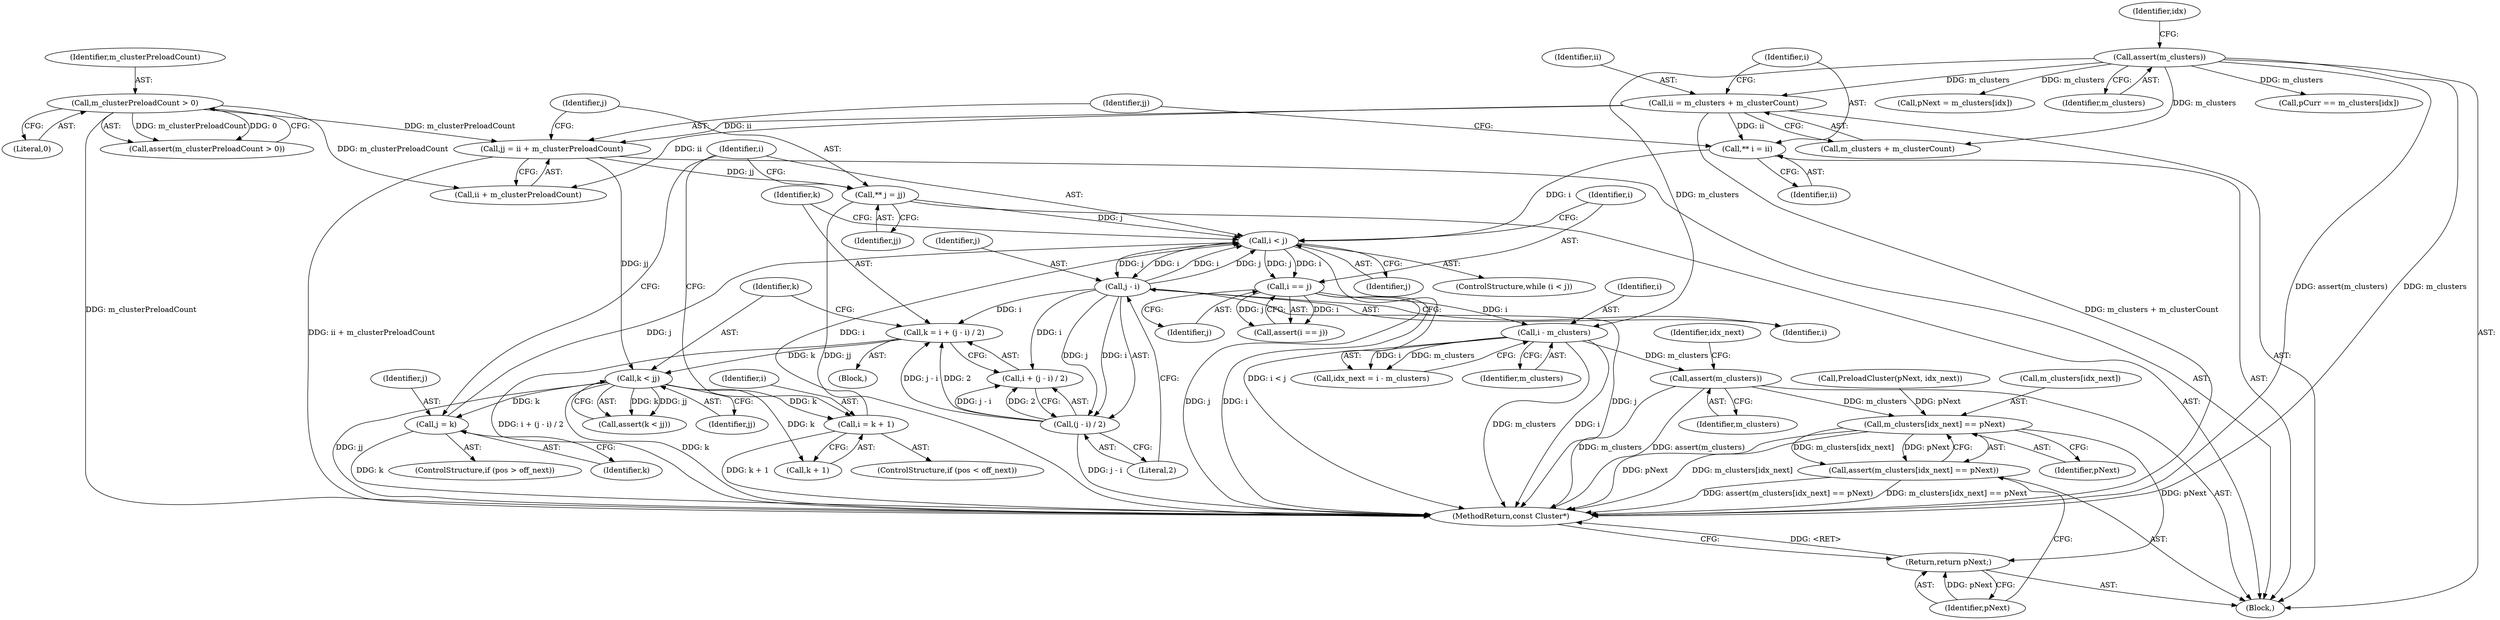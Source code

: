 digraph "0_Android_cc274e2abe8b2a6698a5c47d8aa4bb45f1f9538d_20@API" {
"1000532" [label="(Call,assert(m_clusters))"];
"1000519" [label="(Call,i - m_clusters)"];
"1000500" [label="(Call,i == j)"];
"1000447" [label="(Call,i < j)"];
"1000434" [label="(Call,** i = ii)"];
"1000428" [label="(Call,ii = m_clusters + m_clusterCount)"];
"1000134" [label="(Call,assert(m_clusters))"];
"1000483" [label="(Call,i = k + 1)"];
"1000461" [label="(Call,k < jj)"];
"1000451" [label="(Call,k = i + (j - i) / 2)"];
"1000456" [label="(Call,j - i)"];
"1000455" [label="(Call,(j - i) / 2)"];
"1000437" [label="(Call,jj = ii + m_clusterPreloadCount)"];
"1000192" [label="(Call,m_clusterPreloadCount > 0)"];
"1000493" [label="(Call,j = k)"];
"1000443" [label="(Call,** j = jj)"];
"1000539" [label="(Call,m_clusters[idx_next] == pNext)"];
"1000538" [label="(Call,assert(m_clusters[idx_next] == pNext))"];
"1000544" [label="(Return,return pNext;)"];
"1000438" [label="(Identifier,jj)"];
"1000493" [label="(Call,j = k)"];
"1000439" [label="(Call,ii + m_clusterPreloadCount)"];
"1000138" [label="(Identifier,idx)"];
"1000546" [label="(MethodReturn,const Cluster*)"];
"1000539" [label="(Call,m_clusters[idx_next] == pNext)"];
"1000448" [label="(Identifier,i)"];
"1000170" [label="(Call,pNext = m_clusters[idx])"];
"1000191" [label="(Call,assert(m_clusterPreloadCount > 0))"];
"1000461" [label="(Call,k < jj)"];
"1000494" [label="(Identifier,j)"];
"1000538" [label="(Call,assert(m_clusters[idx_next] == pNext))"];
"1000495" [label="(Identifier,k)"];
"1000444" [label="(Identifier,j)"];
"1000436" [label="(Identifier,ii)"];
"1000517" [label="(Call,idx_next = i - m_clusters)"];
"1000533" [label="(Identifier,m_clusters)"];
"1000443" [label="(Call,** j = jj)"];
"1000446" [label="(ControlStructure,while (i < j))"];
"1000463" [label="(Identifier,jj)"];
"1000453" [label="(Call,i + (j - i) / 2)"];
"1000194" [label="(Literal,0)"];
"1000193" [label="(Identifier,m_clusterPreloadCount)"];
"1000519" [label="(Call,i - m_clusters)"];
"1000430" [label="(Call,m_clusters + m_clusterCount)"];
"1000156" [label="(Call,pCurr == m_clusters[idx])"];
"1000532" [label="(Call,assert(m_clusters))"];
"1000483" [label="(Call,i = k + 1)"];
"1000462" [label="(Identifier,k)"];
"1000435" [label="(Identifier,i)"];
"1000456" [label="(Call,j - i)"];
"1000434" [label="(Call,** i = ii)"];
"1000536" [label="(Identifier,idx_next)"];
"1000457" [label="(Identifier,j)"];
"1000540" [label="(Call,m_clusters[idx_next])"];
"1000544" [label="(Return,return pNext;)"];
"1000428" [label="(Call,ii = m_clusters + m_clusterCount)"];
"1000126" [label="(Block,)"];
"1000437" [label="(Call,jj = ii + m_clusterPreloadCount)"];
"1000192" [label="(Call,m_clusterPreloadCount > 0)"];
"1000459" [label="(Literal,2)"];
"1000502" [label="(Identifier,j)"];
"1000452" [label="(Identifier,k)"];
"1000445" [label="(Identifier,jj)"];
"1000447" [label="(Call,i < j)"];
"1000484" [label="(Identifier,i)"];
"1000501" [label="(Identifier,i)"];
"1000545" [label="(Identifier,pNext)"];
"1000134" [label="(Call,assert(m_clusters))"];
"1000451" [label="(Call,k = i + (j - i) / 2)"];
"1000455" [label="(Call,(j - i) / 2)"];
"1000460" [label="(Call,assert(k < jj))"];
"1000479" [label="(ControlStructure,if (pos < off_next))"];
"1000450" [label="(Block,)"];
"1000520" [label="(Identifier,i)"];
"1000499" [label="(Call,assert(i == j))"];
"1000458" [label="(Identifier,i)"];
"1000429" [label="(Identifier,ii)"];
"1000524" [label="(Call,PreloadCluster(pNext, idx_next))"];
"1000521" [label="(Identifier,m_clusters)"];
"1000543" [label="(Identifier,pNext)"];
"1000500" [label="(Call,i == j)"];
"1000449" [label="(Identifier,j)"];
"1000135" [label="(Identifier,m_clusters)"];
"1000489" [label="(ControlStructure,if (pos > off_next))"];
"1000485" [label="(Call,k + 1)"];
"1000532" -> "1000126"  [label="AST: "];
"1000532" -> "1000533"  [label="CFG: "];
"1000533" -> "1000532"  [label="AST: "];
"1000536" -> "1000532"  [label="CFG: "];
"1000532" -> "1000546"  [label="DDG: m_clusters"];
"1000532" -> "1000546"  [label="DDG: assert(m_clusters)"];
"1000519" -> "1000532"  [label="DDG: m_clusters"];
"1000532" -> "1000539"  [label="DDG: m_clusters"];
"1000519" -> "1000517"  [label="AST: "];
"1000519" -> "1000521"  [label="CFG: "];
"1000520" -> "1000519"  [label="AST: "];
"1000521" -> "1000519"  [label="AST: "];
"1000517" -> "1000519"  [label="CFG: "];
"1000519" -> "1000546"  [label="DDG: i"];
"1000519" -> "1000546"  [label="DDG: m_clusters"];
"1000519" -> "1000517"  [label="DDG: i"];
"1000519" -> "1000517"  [label="DDG: m_clusters"];
"1000500" -> "1000519"  [label="DDG: i"];
"1000134" -> "1000519"  [label="DDG: m_clusters"];
"1000500" -> "1000499"  [label="AST: "];
"1000500" -> "1000502"  [label="CFG: "];
"1000501" -> "1000500"  [label="AST: "];
"1000502" -> "1000500"  [label="AST: "];
"1000499" -> "1000500"  [label="CFG: "];
"1000500" -> "1000546"  [label="DDG: j"];
"1000500" -> "1000546"  [label="DDG: i"];
"1000500" -> "1000499"  [label="DDG: i"];
"1000500" -> "1000499"  [label="DDG: j"];
"1000447" -> "1000500"  [label="DDG: i"];
"1000447" -> "1000500"  [label="DDG: j"];
"1000447" -> "1000446"  [label="AST: "];
"1000447" -> "1000449"  [label="CFG: "];
"1000448" -> "1000447"  [label="AST: "];
"1000449" -> "1000447"  [label="AST: "];
"1000452" -> "1000447"  [label="CFG: "];
"1000501" -> "1000447"  [label="CFG: "];
"1000447" -> "1000546"  [label="DDG: i < j"];
"1000434" -> "1000447"  [label="DDG: i"];
"1000483" -> "1000447"  [label="DDG: i"];
"1000456" -> "1000447"  [label="DDG: i"];
"1000456" -> "1000447"  [label="DDG: j"];
"1000493" -> "1000447"  [label="DDG: j"];
"1000443" -> "1000447"  [label="DDG: j"];
"1000447" -> "1000456"  [label="DDG: j"];
"1000447" -> "1000456"  [label="DDG: i"];
"1000434" -> "1000126"  [label="AST: "];
"1000434" -> "1000436"  [label="CFG: "];
"1000435" -> "1000434"  [label="AST: "];
"1000436" -> "1000434"  [label="AST: "];
"1000438" -> "1000434"  [label="CFG: "];
"1000428" -> "1000434"  [label="DDG: ii"];
"1000428" -> "1000126"  [label="AST: "];
"1000428" -> "1000430"  [label="CFG: "];
"1000429" -> "1000428"  [label="AST: "];
"1000430" -> "1000428"  [label="AST: "];
"1000435" -> "1000428"  [label="CFG: "];
"1000428" -> "1000546"  [label="DDG: m_clusters + m_clusterCount"];
"1000134" -> "1000428"  [label="DDG: m_clusters"];
"1000428" -> "1000437"  [label="DDG: ii"];
"1000428" -> "1000439"  [label="DDG: ii"];
"1000134" -> "1000126"  [label="AST: "];
"1000134" -> "1000135"  [label="CFG: "];
"1000135" -> "1000134"  [label="AST: "];
"1000138" -> "1000134"  [label="CFG: "];
"1000134" -> "1000546"  [label="DDG: assert(m_clusters)"];
"1000134" -> "1000546"  [label="DDG: m_clusters"];
"1000134" -> "1000156"  [label="DDG: m_clusters"];
"1000134" -> "1000170"  [label="DDG: m_clusters"];
"1000134" -> "1000430"  [label="DDG: m_clusters"];
"1000483" -> "1000479"  [label="AST: "];
"1000483" -> "1000485"  [label="CFG: "];
"1000484" -> "1000483"  [label="AST: "];
"1000485" -> "1000483"  [label="AST: "];
"1000448" -> "1000483"  [label="CFG: "];
"1000483" -> "1000546"  [label="DDG: k + 1"];
"1000461" -> "1000483"  [label="DDG: k"];
"1000461" -> "1000460"  [label="AST: "];
"1000461" -> "1000463"  [label="CFG: "];
"1000462" -> "1000461"  [label="AST: "];
"1000463" -> "1000461"  [label="AST: "];
"1000460" -> "1000461"  [label="CFG: "];
"1000461" -> "1000546"  [label="DDG: jj"];
"1000461" -> "1000546"  [label="DDG: k"];
"1000461" -> "1000460"  [label="DDG: k"];
"1000461" -> "1000460"  [label="DDG: jj"];
"1000451" -> "1000461"  [label="DDG: k"];
"1000437" -> "1000461"  [label="DDG: jj"];
"1000461" -> "1000485"  [label="DDG: k"];
"1000461" -> "1000493"  [label="DDG: k"];
"1000451" -> "1000450"  [label="AST: "];
"1000451" -> "1000453"  [label="CFG: "];
"1000452" -> "1000451"  [label="AST: "];
"1000453" -> "1000451"  [label="AST: "];
"1000462" -> "1000451"  [label="CFG: "];
"1000451" -> "1000546"  [label="DDG: i + (j - i) / 2"];
"1000456" -> "1000451"  [label="DDG: i"];
"1000455" -> "1000451"  [label="DDG: j - i"];
"1000455" -> "1000451"  [label="DDG: 2"];
"1000456" -> "1000455"  [label="AST: "];
"1000456" -> "1000458"  [label="CFG: "];
"1000457" -> "1000456"  [label="AST: "];
"1000458" -> "1000456"  [label="AST: "];
"1000459" -> "1000456"  [label="CFG: "];
"1000456" -> "1000546"  [label="DDG: j"];
"1000456" -> "1000453"  [label="DDG: i"];
"1000456" -> "1000455"  [label="DDG: j"];
"1000456" -> "1000455"  [label="DDG: i"];
"1000455" -> "1000453"  [label="AST: "];
"1000455" -> "1000459"  [label="CFG: "];
"1000459" -> "1000455"  [label="AST: "];
"1000453" -> "1000455"  [label="CFG: "];
"1000455" -> "1000546"  [label="DDG: j - i"];
"1000455" -> "1000453"  [label="DDG: j - i"];
"1000455" -> "1000453"  [label="DDG: 2"];
"1000437" -> "1000126"  [label="AST: "];
"1000437" -> "1000439"  [label="CFG: "];
"1000438" -> "1000437"  [label="AST: "];
"1000439" -> "1000437"  [label="AST: "];
"1000444" -> "1000437"  [label="CFG: "];
"1000437" -> "1000546"  [label="DDG: ii + m_clusterPreloadCount"];
"1000192" -> "1000437"  [label="DDG: m_clusterPreloadCount"];
"1000437" -> "1000443"  [label="DDG: jj"];
"1000192" -> "1000191"  [label="AST: "];
"1000192" -> "1000194"  [label="CFG: "];
"1000193" -> "1000192"  [label="AST: "];
"1000194" -> "1000192"  [label="AST: "];
"1000191" -> "1000192"  [label="CFG: "];
"1000192" -> "1000546"  [label="DDG: m_clusterPreloadCount"];
"1000192" -> "1000191"  [label="DDG: m_clusterPreloadCount"];
"1000192" -> "1000191"  [label="DDG: 0"];
"1000192" -> "1000439"  [label="DDG: m_clusterPreloadCount"];
"1000493" -> "1000489"  [label="AST: "];
"1000493" -> "1000495"  [label="CFG: "];
"1000494" -> "1000493"  [label="AST: "];
"1000495" -> "1000493"  [label="AST: "];
"1000448" -> "1000493"  [label="CFG: "];
"1000493" -> "1000546"  [label="DDG: k"];
"1000443" -> "1000126"  [label="AST: "];
"1000443" -> "1000445"  [label="CFG: "];
"1000444" -> "1000443"  [label="AST: "];
"1000445" -> "1000443"  [label="AST: "];
"1000448" -> "1000443"  [label="CFG: "];
"1000443" -> "1000546"  [label="DDG: jj"];
"1000539" -> "1000538"  [label="AST: "];
"1000539" -> "1000543"  [label="CFG: "];
"1000540" -> "1000539"  [label="AST: "];
"1000543" -> "1000539"  [label="AST: "];
"1000538" -> "1000539"  [label="CFG: "];
"1000539" -> "1000546"  [label="DDG: m_clusters[idx_next]"];
"1000539" -> "1000546"  [label="DDG: pNext"];
"1000539" -> "1000538"  [label="DDG: m_clusters[idx_next]"];
"1000539" -> "1000538"  [label="DDG: pNext"];
"1000524" -> "1000539"  [label="DDG: pNext"];
"1000539" -> "1000544"  [label="DDG: pNext"];
"1000538" -> "1000126"  [label="AST: "];
"1000545" -> "1000538"  [label="CFG: "];
"1000538" -> "1000546"  [label="DDG: m_clusters[idx_next] == pNext"];
"1000538" -> "1000546"  [label="DDG: assert(m_clusters[idx_next] == pNext)"];
"1000544" -> "1000126"  [label="AST: "];
"1000544" -> "1000545"  [label="CFG: "];
"1000545" -> "1000544"  [label="AST: "];
"1000546" -> "1000544"  [label="CFG: "];
"1000544" -> "1000546"  [label="DDG: <RET>"];
"1000545" -> "1000544"  [label="DDG: pNext"];
}
